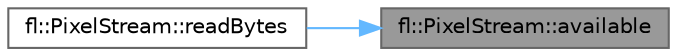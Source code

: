 digraph "fl::PixelStream::available"
{
 // LATEX_PDF_SIZE
  bgcolor="transparent";
  edge [fontname=Helvetica,fontsize=10,labelfontname=Helvetica,labelfontsize=10];
  node [fontname=Helvetica,fontsize=10,shape=box,height=0.2,width=0.4];
  rankdir="RL";
  Node1 [id="Node000001",label="fl::PixelStream::available",height=0.2,width=0.4,color="gray40", fillcolor="grey60", style="filled", fontcolor="black",tooltip=" "];
  Node1 -> Node2 [id="edge1_Node000001_Node000002",dir="back",color="steelblue1",style="solid",tooltip=" "];
  Node2 [id="Node000002",label="fl::PixelStream::readBytes",height=0.2,width=0.4,color="grey40", fillcolor="white", style="filled",URL="$d8/ddd/classfl_1_1_pixel_stream_ae24cf0ba17cb317903b8891f19992fb1.html#ae24cf0ba17cb317903b8891f19992fb1",tooltip=" "];
}
